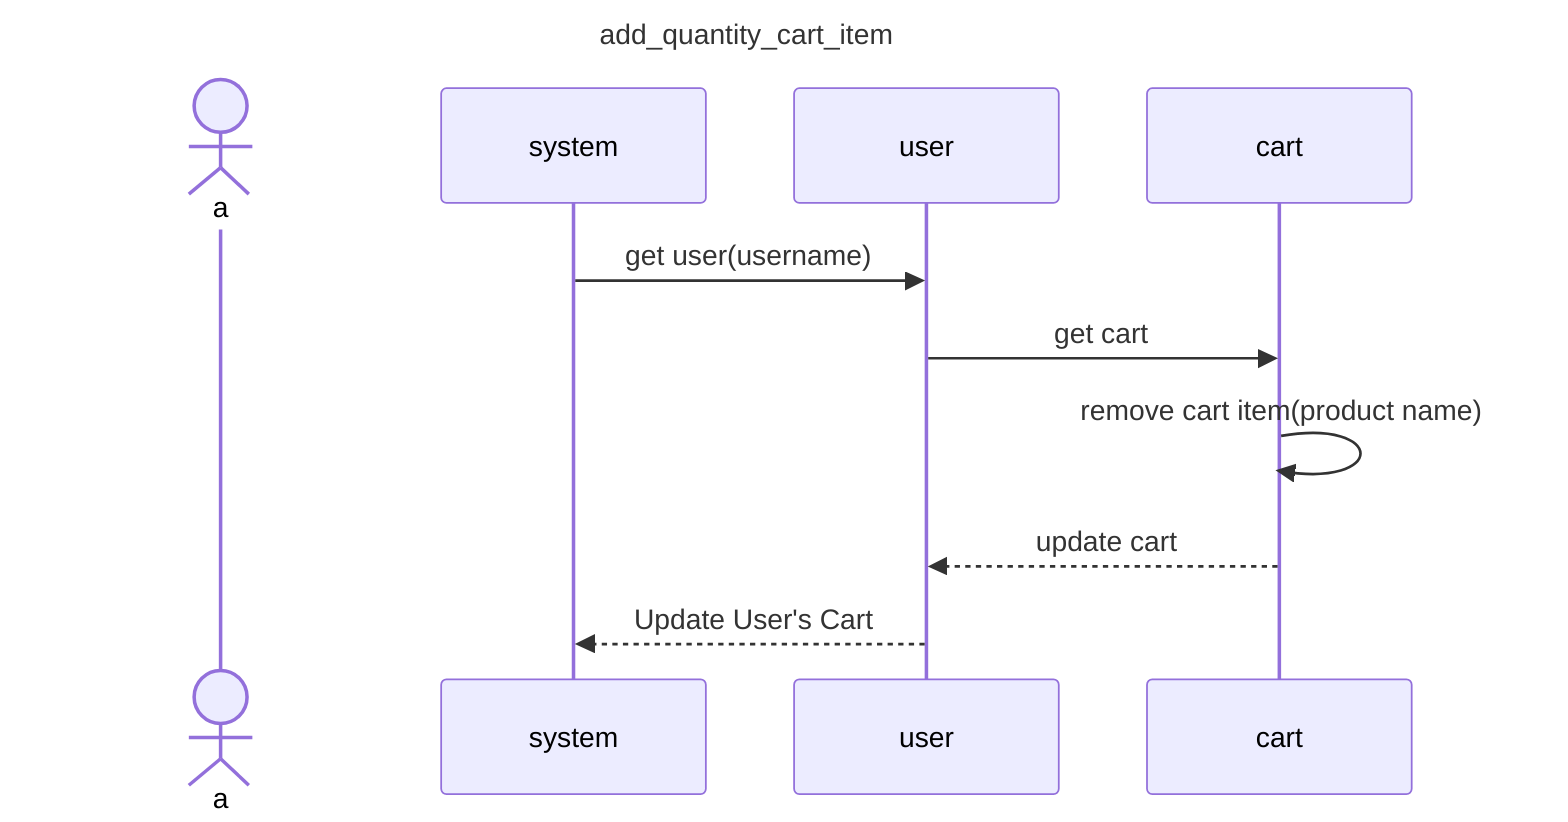 sequenceDiagram
    title add_quantity_cart_item
    actor a 
    participant system
    participant user
    participant cart 
    system ->> user :get user(username) 
    user ->> cart : get cart 
    cart ->> cart : remove cart item(product name)
    cart -->> user :update cart 
    user -->> system: Update User's Cart